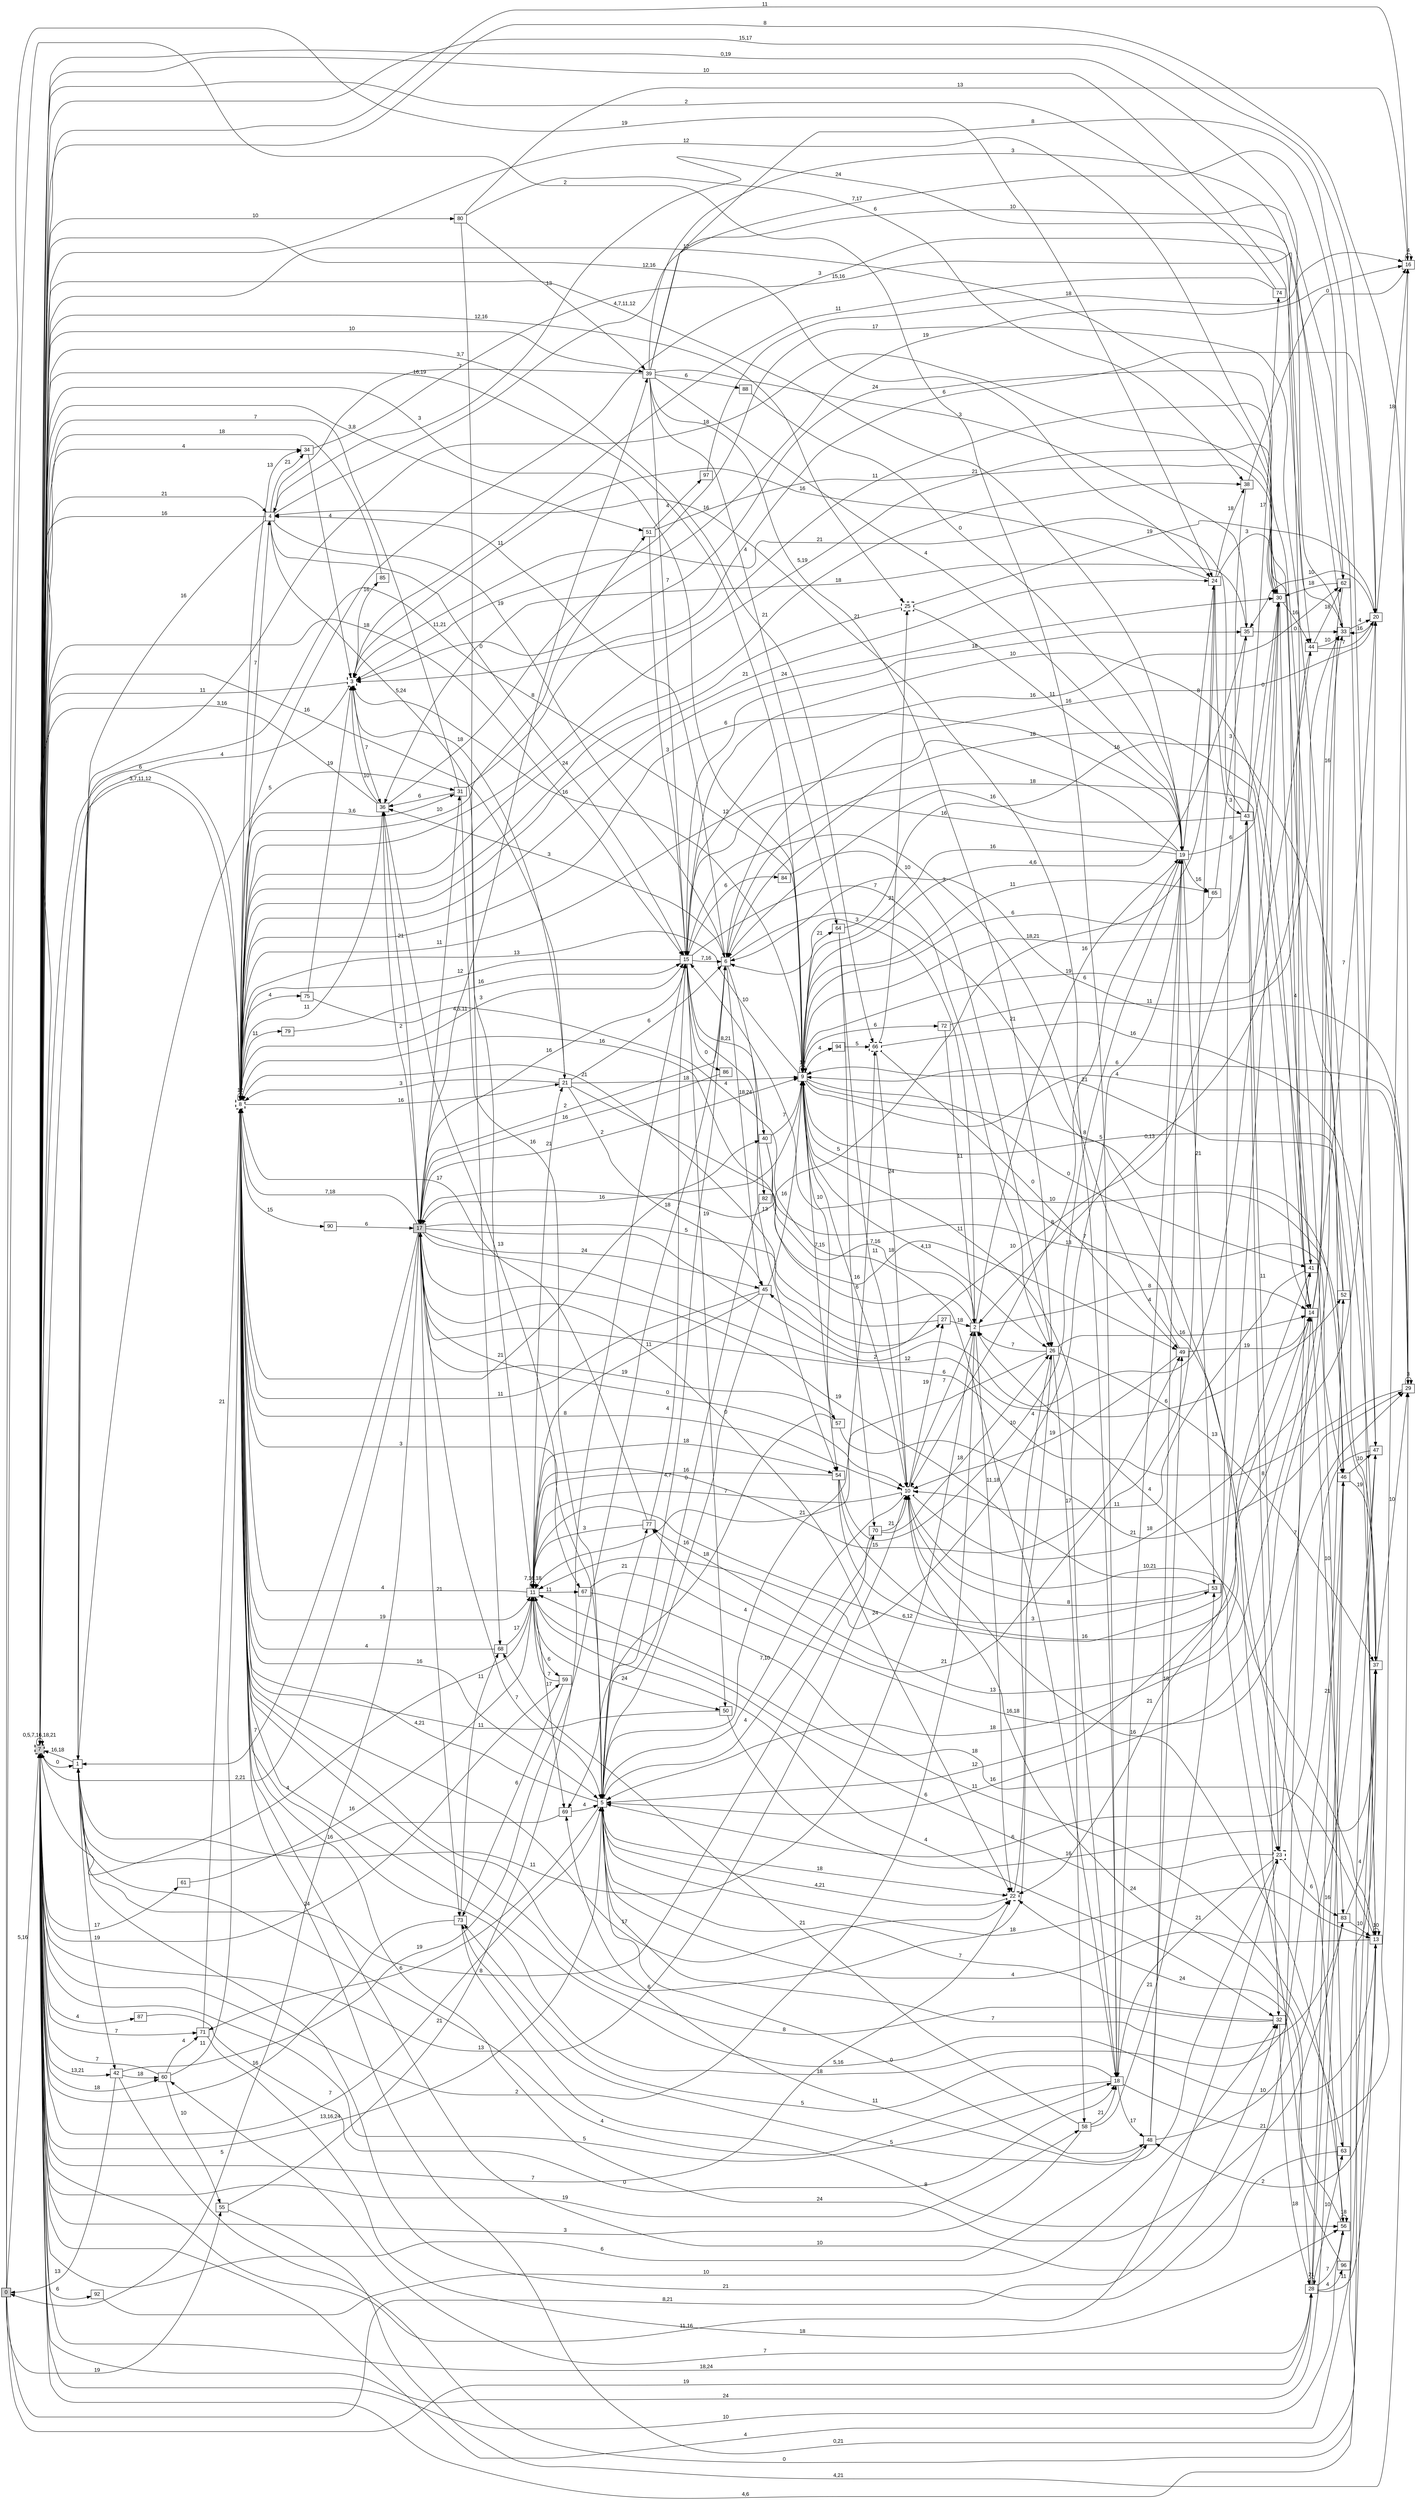 digraph "NDFA" {
  rankdir=LR
  node [shape=box width=0.1 height=0.1 fontname=Arial]
  edge [fontname=Arial]
/* Estados */
 s0 [label="0" style="filled"] /* I:1 F:0 D:0 */
 s1 [label="1" ] /* I:0 F:0 D:0 */
 s2 [label="2" ] /* I:0 F:0 D:0 */
 s3 [label="3" style="bold,dashed"] /* I:0 F:1 D:0 */
 s4 [label="4" ] /* I:0 F:0 D:0 */
 s5 [label="5" ] /* I:0 F:0 D:0 */
 s6 [label="6" ] /* I:0 F:0 D:0 */
 s7 [label="7" style="filled,bold,dashed"] /* I:1 F:1 D:0 */
 s8 [label="8" style="bold,dashed"] /* I:0 F:1 D:0 */
 s9 [label="9" ] /* I:0 F:0 D:0 */
 s10 [label="10" style="bold,dashed"] /* I:0 F:1 D:0 */
 s11 [label="11" ] /* I:0 F:0 D:0 */
 s13 [label="13" ] /* I:0 F:0 D:0 */
 s14 [label="14" ] /* I:0 F:0 D:0 */
 s15 [label="15" ] /* I:0 F:0 D:0 */
 s16 [label="16" ] /* I:0 F:0 D:0 */
 s17 [label="17" style="filled"] /* I:1 F:0 D:0 */
 s18 [label="18" ] /* I:0 F:0 D:0 */
 s19 [label="19" ] /* I:0 F:0 D:0 */
 s20 [label="20" ] /* I:0 F:0 D:0 */
 s21 [label="21" ] /* I:0 F:0 D:0 */
 s22 [label="22" style="bold,dashed"] /* I:0 F:1 D:0 */
 s23 [label="23" style="bold,dashed"] /* I:0 F:1 D:0 */
 s24 [label="24" ] /* I:0 F:0 D:0 */
 s25 [label="25" style="bold,dashed"] /* I:0 F:1 D:0 */
 s26 [label="26" ] /* I:0 F:0 D:0 */
 s27 [label="27" ] /* I:0 F:0 D:0 */
 s28 [label="28" ] /* I:0 F:0 D:0 */
 s29 [label="29" ] /* I:0 F:0 D:0 */
 s30 [label="30" ] /* I:0 F:0 D:0 */
 s31 [label="31" ] /* I:0 F:0 D:0 */
 s32 [label="32" ] /* I:0 F:0 D:0 */
 s33 [label="33" ] /* I:0 F:0 D:0 */
 s34 [label="34" ] /* I:0 F:0 D:0 */
 s35 [label="35" ] /* I:0 F:0 D:0 */
 s36 [label="36" ] /* I:0 F:0 D:0 */
 s37 [label="37" ] /* I:0 F:0 D:0 */
 s38 [label="38" ] /* I:0 F:0 D:0 */
 s39 [label="39" ] /* I:0 F:0 D:0 */
 s40 [label="40" ] /* I:0 F:0 D:0 */
 s41 [label="41" ] /* I:0 F:0 D:0 */
 s42 [label="42" ] /* I:0 F:0 D:0 */
 s43 [label="43" ] /* I:0 F:0 D:0 */
 s44 [label="44" ] /* I:0 F:0 D:0 */
 s45 [label="45" ] /* I:0 F:0 D:0 */
 s46 [label="46" ] /* I:0 F:0 D:0 */
 s47 [label="47" ] /* I:0 F:0 D:0 */
 s48 [label="48" ] /* I:0 F:0 D:0 */
 s49 [label="49" ] /* I:0 F:0 D:0 */
 s50 [label="50" ] /* I:0 F:0 D:0 */
 s51 [label="51" ] /* I:0 F:0 D:0 */
 s52 [label="52" ] /* I:0 F:0 D:0 */
 s53 [label="53" ] /* I:0 F:0 D:0 */
 s54 [label="54" ] /* I:0 F:0 D:0 */
 s55 [label="55" ] /* I:0 F:0 D:0 */
 s56 [label="56" ] /* I:0 F:0 D:0 */
 s57 [label="57" ] /* I:0 F:0 D:0 */
 s58 [label="58" ] /* I:0 F:0 D:0 */
 s59 [label="59" ] /* I:0 F:0 D:0 */
 s60 [label="60" ] /* I:0 F:0 D:0 */
 s61 [label="61" ] /* I:0 F:0 D:0 */
 s62 [label="62" ] /* I:0 F:0 D:0 */
 s63 [label="63" ] /* I:0 F:0 D:0 */
 s64 [label="64" ] /* I:0 F:0 D:0 */
 s65 [label="65" ] /* I:0 F:0 D:0 */
 s66 [label="66" style="bold,dashed"] /* I:0 F:1 D:0 */
 s67 [label="67" ] /* I:0 F:0 D:0 */
 s68 [label="68" ] /* I:0 F:0 D:0 */
 s69 [label="69" ] /* I:0 F:0 D:0 */
 s70 [label="70" ] /* I:0 F:0 D:0 */
 s71 [label="71" ] /* I:0 F:0 D:0 */
 s72 [label="72" ] /* I:0 F:0 D:0 */
 s73 [label="73" ] /* I:0 F:0 D:0 */
 s74 [label="74" ] /* I:0 F:0 D:0 */
 s75 [label="75" ] /* I:0 F:0 D:0 */
 s77 [label="77" ] /* I:0 F:0 D:0 */
 s79 [label="79" ] /* I:0 F:0 D:0 */
 s80 [label="80" ] /* I:0 F:0 D:0 */
 s82 [label="82" ] /* I:0 F:0 D:0 */
 s83 [label="83" ] /* I:0 F:0 D:0 */
 s84 [label="84" ] /* I:0 F:0 D:0 */
 s85 [label="85" ] /* I:0 F:0 D:0 */
 s86 [label="86" ] /* I:0 F:0 D:0 */
 s87 [label="87" ] /* I:0 F:0 D:0 */
 s88 [label="88" ] /* I:0 F:0 D:0 */
 s90 [label="90" ] /* I:0 F:0 D:0 */
 s92 [label="92" ] /* I:0 F:0 D:0 */
 s94 [label="94" ] /* I:0 F:0 D:0 */
 s96 [label="96" ] /* I:0 F:0 D:0 */
 s97 [label="97" ] /* I:0 F:0 D:0 */
/* Transiciones */
  s0 -> s7 [label="5,16"]
  s0 -> s18 [label="2"]
  s0 -> s24 [label="19"]
  s0 -> s28 [label="19"]
  s0 -> s32 [label="8,21"]
  s0 -> s55 [label="19"]
  s1 -> s7 [label="16,18"]
  s1 -> s9 [label="11,21"]
  s1 -> s30 [label="18"]
  s1 -> s31 [label="5"]
  s1 -> s41 [label="21"]
  s1 -> s42 [label="19"]
  s2 -> s1 [label="11"]
  s2 -> s6 [label="3"]
  s2 -> s8 [label="16"]
  s2 -> s14 [label="8"]
  s2 -> s19 [label="16"]
  s2 -> s22 [label="11,18"]
  s3 -> s1 [label="4"]
  s3 -> s7 [label="11"]
  s3 -> s36 [label="7"]
  s3 -> s85 [label="16"]
  s4 -> s1 [label="16"]
  s4 -> s6 [label="19"]
  s4 -> s7 [label="16"]
  s4 -> s11 [label="5,24"]
  s4 -> s13 [label="7,17"]
  s4 -> s15 [label="0"]
  s4 -> s34 [label="21"]
  s5 -> s7 [label="13,16,24"]
  s5 -> s8 [label="4,21"]
  s5 -> s13 [label="18"]
  s5 -> s22 [label="18"]
  s5 -> s33 [label="16"]
  s5 -> s36 [label="13"]
  s5 -> s48 [label="0"]
  s5 -> s66 [label="4"]
  s5 -> s70 [label="4"]
  s5 -> s71 [label="6"]
  s5 -> s77 [label="21"]
  s6 -> s4 [label="11"]
  s6 -> s5 [label="4,7"]
  s6 -> s14 [label="18"]
  s6 -> s23 [label="21"]
  s6 -> s36 [label="3"]
  s6 -> s45 [label="18,24"]
  s6 -> s82 [label="10"]
  s7 -> s1 [label="0"]
  s7 -> s2 [label="2"]
  s7 -> s4 [label="21"]
  s7 -> s5 [label="7"]
  s7 -> s7 [label="0,5,7,16,18,21"]
  s7 -> s8 [label="3,7,11,12"]
  s7 -> s9 [label="16,19"]
  s7 -> s10 [label="13"]
  s7 -> s15 [label="18"]
  s7 -> s18 [label="5"]
  s7 -> s19 [label="4,7,11,12"]
  s7 -> s21 [label="16"]
  s7 -> s22 [label="7"]
  s7 -> s23 [label="11,16"]
  s7 -> s24 [label="12,16"]
  s7 -> s25 [label="12,16"]
  s7 -> s28 [label="18,24"]
  s7 -> s30 [label="12"]
  s7 -> s34 [label="4"]
  s7 -> s39 [label="10"]
  s7 -> s42 [label="13,21"]
  s7 -> s48 [label="6"]
  s7 -> s51 [label="3,8"]
  s7 -> s58 [label="19"]
  s7 -> s59 [label="24"]
  s7 -> s60 [label="18"]
  s7 -> s61 [label="17"]
  s7 -> s66 [label="3,7"]
  s7 -> s71 [label="7"]
  s7 -> s80 [label="10"]
  s7 -> s87 [label="4"]
  s7 -> s92 [label="6"]
  s8 -> s4 [label="7"]
  s8 -> s5 [label="16"]
  s8 -> s7 [label="6"]
  s8 -> s8 [label="12"]
  s8 -> s10 [label="8"]
  s8 -> s11 [label="19"]
  s8 -> s15 [label="4,5,11"]
  s8 -> s19 [label="6"]
  s8 -> s21 [label="16"]
  s8 -> s22 [label="17"]
  s8 -> s24 [label="21"]
  s8 -> s30 [label="24"]
  s8 -> s31 [label="3,6"]
  s8 -> s34 [label="13"]
  s8 -> s38 [label="21"]
  s8 -> s40 [label="21"]
  s8 -> s46 [label="18"]
  s8 -> s51 [label="10"]
  s8 -> s67 [label="3"]
  s8 -> s75 [label="4"]
  s8 -> s79 [label="11"]
  s8 -> s83 [label="24"]
  s8 -> s90 [label="15"]
  s9 -> s3 [label="16"]
  s9 -> s7 [label="3"]
  s9 -> s8 [label="13"]
  s9 -> s9 [label="18"]
  s9 -> s10 [label="16"]
  s9 -> s17 [label="16"]
  s9 -> s18 [label="11"]
  s9 -> s26 [label="4,13"]
  s9 -> s29 [label="4"]
  s9 -> s41 [label="0"]
  s9 -> s43 [label="18,21"]
  s9 -> s44 [label="19"]
  s9 -> s46 [label="8"]
  s9 -> s54 [label="7,15"]
  s9 -> s57 [label="10"]
  s9 -> s64 [label="21"]
  s9 -> s65 [label="11"]
  s9 -> s72 [label="6"]
  s9 -> s94 [label="4"]
  s10 -> s2 [label="7"]
  s10 -> s5 [label="7,10"]
  s10 -> s11 [label="7"]
  s10 -> s13 [label="10,21"]
  s10 -> s20 [label="18"]
  s10 -> s27 [label="19"]
  s10 -> s56 [label="16"]
  s11 -> s7 [label="4"]
  s11 -> s8 [label="4"]
  s11 -> s11 [label="7,16,18"]
  s11 -> s21 [label="21"]
  s11 -> s32 [label="4"]
  s11 -> s49 [label="15"]
  s11 -> s50 [label="24"]
  s11 -> s54 [label="18"]
  s11 -> s59 [label="6"]
  s11 -> s67 [label="11"]
  s11 -> s69 [label="17"]
  s13 -> s5 [label="4"]
  s13 -> s8 [label="5,16"]
  s13 -> s11 [label="18"]
  s13 -> s13 [label="10"]
  s13 -> s15 [label="10"]
  s13 -> s48 [label="2"]
  s14 -> s7 [label="10"]
  s14 -> s8 [label="5,19"]
  s14 -> s20 [label="7"]
  s14 -> s33 [label="16"]
  s14 -> s77 [label="13"]
  s14 -> s83 [label="10"]
  s15 -> s6 [label="7,16"]
  s15 -> s8 [label="12"]
  s15 -> s14 [label="10"]
  s15 -> s17 [label="16"]
  s15 -> s26 [label="7"]
  s15 -> s35 [label="18"]
  s15 -> s40 [label="8,21"]
  s15 -> s50 [label="19"]
  s15 -> s54 [label="13"]
  s15 -> s62 [label="16"]
  s15 -> s84 [label="6"]
  s15 -> s86 [label="0"]
  s16 -> s7 [label="11"]
  s16 -> s16 [label="4"]
  s17 -> s0 [label="5"]
  s17 -> s1 [label="7"]
  s17 -> s5 [label="7"]
  s17 -> s6 [label="2"]
  s17 -> s7 [label="2,21"]
  s17 -> s8 [label="7,18"]
  s17 -> s9 [label="2"]
  s17 -> s10 [label="0"]
  s17 -> s22 [label="0"]
  s17 -> s27 [label="5"]
  s17 -> s30 [label="2"]
  s17 -> s31 [label="11"]
  s17 -> s36 [label="2"]
  s17 -> s39 [label="8"]
  s17 -> s45 [label="24"]
  s17 -> s52 [label="12"]
  s17 -> s57 [label="19"]
  s17 -> s73 [label="21"]
  s18 -> s1 [label="4"]
  s18 -> s4 [label="16"]
  s18 -> s16 [label="21"]
  s18 -> s19 [label="4"]
  s18 -> s48 [label="17"]
  s18 -> s73 [label="5"]
  s19 -> s8 [label="12"]
  s19 -> s9 [label="16"]
  s19 -> s10 [label="8"]
  s19 -> s11 [label="24"]
  s19 -> s15 [label="16"]
  s19 -> s24 [label="8"]
  s19 -> s30 [label="6"]
  s19 -> s53 [label="21"]
  s19 -> s65 [label="16"]
  s20 -> s6 [label="16"]
  s20 -> s7 [label="15,17"]
  s20 -> s16 [label="18"]
  s20 -> s33 [label="16"]
  s20 -> s35 [label="10"]
  s21 -> s3 [label="18"]
  s21 -> s6 [label="6"]
  s21 -> s8 [label="3"]
  s21 -> s9 [label="18"]
  s21 -> s45 [label="18"]
  s21 -> s49 [label="18"]
  s22 -> s5 [label="4,21"]
  s22 -> s26 [label="4"]
  s23 -> s11 [label="6"]
  s23 -> s14 [label="7"]
  s23 -> s18 [label="21"]
  s23 -> s73 [label="5"]
  s23 -> s83 [label="6"]
  s24 -> s3 [label="16"]
  s24 -> s17 [label="5"]
  s24 -> s30 [label="3"]
  s24 -> s38 [label="18"]
  s24 -> s43 [label="3"]
  s24 -> s77 [label="21"]
  s25 -> s8 [label="24"]
  s25 -> s19 [label="11"]
  s25 -> s20 [label="19"]
  s26 -> s2 [label="7"]
  s26 -> s8 [label="6"]
  s26 -> s11 [label="21"]
  s26 -> s14 [label="16"]
  s26 -> s37 [label="13"]
  s26 -> s58 [label="17"]
  s27 -> s2 [label="18"]
  s27 -> s8 [label="21"]
  s28 -> s2 [label="4"]
  s28 -> s13 [label="11"]
  s28 -> s28 [label="21"]
  s28 -> s46 [label="16"]
  s28 -> s52 [label="21"]
  s28 -> s56 [label="7"]
  s28 -> s60 [label="7"]
  s28 -> s63 [label="10"]
  s28 -> s96 [label="4"]
  s29 -> s6 [label="6"]
  s29 -> s7 [label="8"]
  s29 -> s9 [label="6"]
  s29 -> s17 [label="6"]
  s29 -> s29 [label="3"]
  s30 -> s7 [label="12"]
  s30 -> s22 [label="21"]
  s30 -> s41 [label="4"]
  s30 -> s44 [label="16"]
  s31 -> s5 [label="16"]
  s31 -> s7 [label="7"]
  s31 -> s20 [label="6"]
  s31 -> s36 [label="6"]
  s32 -> s5 [label="7"]
  s32 -> s8 [label="8"]
  s32 -> s28 [label="18"]
  s33 -> s7 [label="0,19"]
  s33 -> s8 [label="3"]
  s33 -> s20 [label="4"]
  s34 -> s3 [label="4"]
  s34 -> s44 [label="15,16"]
  s35 -> s9 [label="4,6"]
  s35 -> s33 [label="0"]
  s35 -> s36 [label="18"]
  s36 -> s3 [label="10"]
  s36 -> s7 [label="3,16"]
  s36 -> s8 [label="11"]
  s36 -> s16 [label="19"]
  s36 -> s17 [label="21"]
  s37 -> s7 [label="4,6"]
  s37 -> s8 [label="0,21"]
  s37 -> s9 [label="5"]
  s37 -> s29 [label="10"]
  s38 -> s11 [label="6,12"]
  s38 -> s16 [label="0"]
  s39 -> s4 [label="7"]
  s39 -> s15 [label="7"]
  s39 -> s19 [label="4"]
  s39 -> s26 [label="21"]
  s39 -> s33 [label="3"]
  s39 -> s35 [label="3"]
  s39 -> s47 [label="8"]
  s39 -> s62 [label="10"]
  s39 -> s64 [label="4"]
  s39 -> s88 [label="6"]
  s40 -> s2 [label="7,16"]
  s40 -> s9 [label="7"]
  s40 -> s46 [label="13"]
  s41 -> s5 [label="12"]
  s41 -> s6 [label="18"]
  s41 -> s10 [label="11"]
  s42 -> s0 [label="13"]
  s42 -> s6 [label="19"]
  s42 -> s37 [label="0"]
  s42 -> s60 [label="18"]
  s43 -> s3 [label="21"]
  s43 -> s6 [label="16"]
  s43 -> s23 [label="11"]
  s43 -> s30 [label="0"]
  s43 -> s32 [label="8"]
  s43 -> s45 [label="10"]
  s43 -> s74 [label="17"]
  s44 -> s2 [label="0,13"]
  s44 -> s20 [label="7"]
  s44 -> s33 [label="10"]
  s44 -> s62 [label="18"]
  s45 -> s5 [label="16"]
  s45 -> s8 [label="11"]
  s45 -> s9 [label="16"]
  s45 -> s11 [label="11"]
  s46 -> s3 [label="24"]
  s46 -> s7 [label="24"]
  s46 -> s37 [label="19"]
  s46 -> s47 [label="10"]
  s47 -> s5 [label="6"]
  s47 -> s7 [label="4"]
  s48 -> s19 [label="6"]
  s48 -> s47 [label="10"]
  s48 -> s49 [label="18"]
  s48 -> s69 [label="11"]
  s49 -> s10 [label="19"]
  s49 -> s14 [label="19"]
  s49 -> s15 [label="3"]
  s50 -> s8 [label="11"]
  s50 -> s37 [label="16"]
  s51 -> s15 [label="3"]
  s51 -> s30 [label="21"]
  s51 -> s97 [label="4"]
  s52 -> s3 [label="17"]
  s52 -> s9 [label="21"]
  s53 -> s10 [label="8"]
  s53 -> s17 [label="19"]
  s54 -> s11 [label="16"]
  s54 -> s14 [label="16"]
  s54 -> s19 [label="10"]
  s54 -> s53 [label="3"]
  s55 -> s15 [label="21"]
  s55 -> s29 [label="4,21"]
  s56 -> s7 [label="10"]
  s56 -> s9 [label="7"]
  s56 -> s10 [label="24"]
  s56 -> s56 [label="18"]
  s57 -> s29 [label="21"]
  s57 -> s69 [label="18"]
  s58 -> s7 [label="3"]
  s58 -> s18 [label="21"]
  s58 -> s53 [label="21"]
  s58 -> s68 [label="21"]
  s59 -> s11 [label="7"]
  s59 -> s73 [label="6"]
  s60 -> s7 [label="7"]
  s60 -> s8 [label="11"]
  s60 -> s55 [label="10"]
  s60 -> s71 [label="4"]
  s61 -> s11 [label="16"]
  s62 -> s4 [label="24"]
  s62 -> s5 [label="18"]
  s62 -> s30 [label="18"]
  s63 -> s3 [label="11"]
  s63 -> s8 [label="10"]
  s64 -> s10 [label="11"]
  s64 -> s37 [label="16"]
  s64 -> s70 [label="6"]
  s65 -> s9 [label="6"]
  s65 -> s35 [label="3"]
  s66 -> s10 [label="24"]
  s66 -> s25 [label="21"]
  s66 -> s47 [label="16"]
  s66 -> s49 [label="0"]
  s67 -> s29 [label="16,18"]
  s67 -> s63 [label="11"]
  s68 -> s8 [label="4"]
  s68 -> s11 [label="17"]
  s69 -> s1 [label="16"]
  s69 -> s5 [label="4"]
  s70 -> s1 [label="8"]
  s70 -> s10 [label="21"]
  s70 -> s26 [label="18"]
  s71 -> s8 [label="21"]
  s71 -> s56 [label="18"]
  s72 -> s2 [label="11"]
  s72 -> s33 [label="11"]
  s73 -> s7 [label="16"]
  s73 -> s56 [label="8"]
  s73 -> s68 [label="11"]
  s74 -> s3 [label="11"]
  s74 -> s7 [label="2"]
  s75 -> s3 [label="19"]
  s75 -> s18 [label="4"]
  s77 -> s8 [label="17"]
  s77 -> s11 [label="3"]
  s77 -> s15 [label="4"]
  s79 -> s15 [label="16"]
  s80 -> s16 [label="13"]
  s80 -> s38 [label="6"]
  s80 -> s39 [label="13"]
  s80 -> s68 [label="3"]
  s82 -> s5 [label="0"]
  s83 -> s5 [label="7"]
  s83 -> s13 [label="10"]
  s83 -> s37 [label="4"]
  s84 -> s26 [label="10"]
  s85 -> s7 [label="18"]
  s86 -> s17 [label="16"]
  s87 -> s18 [label="0"]
  s88 -> s19 [label="0"]
  s90 -> s17 [label="6"]
  s92 -> s32 [label="10"]
  s94 -> s66 [label="5"]
  s96 -> s22 [label="24"]
  s97 -> s16 [label="18"]
}
